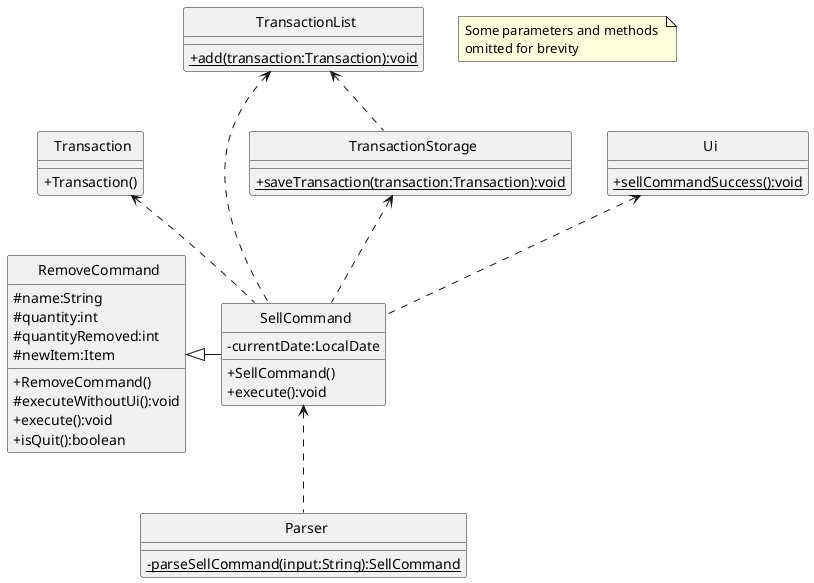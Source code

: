 @startuml
'https://plantuml.com/class-diagram
skinparam classAttributeIconSize 0
skinparam CircledCharacterFontSize 0
skinparam CircledCharacterRadius 0

class RemoveCommand
class SellCommand
class Parser
class Transaction
class TransactionList
class TransactionStorage
class Ui

RemoveCommand <|- SellCommand
Transaction <.. SellCommand
Ui <.. SellCommand
TransactionList <.. SellCommand
SellCommand <.. Parser
TransactionStorage <.. SellCommand
TransactionList <.. TransactionStorage

class RemoveCommand {
    #name:String
    #quantity:int
    #quantityRemoved:int
    #newItem:Item
    +RemoveCommand()
    #executeWithoutUi():void
    +execute():void
    +isQuit():boolean
}

class SellCommand {
    -currentDate:LocalDate
    +SellCommand()
    +execute():void
}

class Transaction {
    +Transaction()
}

class TransactionList {
    {static}+add(transaction:Transaction):void
}

class Ui {
    {static}+sellCommandSuccess():void
}

class Parser {
    {static}-parseSellCommand(input:String):SellCommand
}

class TransactionStorage {
    {static}+saveTransaction(transaction:Transaction):void
}

note "Some parameters and methods \nomitted for brevity" as n1

@enduml

@startuml
hide footbox
participant "SuperTracker" as SuperTracker <<class>> #f5e3a9
participant ":SellCommand" as SellCommand #cbf7f4
participant "TransactionStorage" as TransactionStorage <<class>> #bcf7cf
participant "TransactionList" as TransactionList <<class>> #d5eac2
participant "Ui" as Ui <<class>> #e5c2ea
participant ":Transaction" as Transaction #fbffb2

SuperTracker -> SellCommand : execute()
activate SellCommand #cbf7f4

ref over SellCommand : execute remove command without Ui

SellCommand -> Transaction ** : new Transaction(parameters omitted for brevity)
activate Transaction #fbffb2
Transaction --> SellCommand : transaction:Transaction
deactivate Transaction

opt quantityRemoved > 0

SellCommand -> TransactionList : add(transaction:Transaction)
activate TransactionList #d5eac2
TransactionList --> SellCommand
deactivate TransactionList

SellCommand -> TransactionStorage : saveTransaction(transaction:Transaction)
activate TransactionStorage #bcf7cf
TransactionStorage --> SellCommand
deactivate TransactionStorage

end

SellCommand -> Ui : sellCommandSuccess(newItem:Item, transaction:Transaction)
activate Ui #e5c2ea
Ui --> SellCommand
deactivate Ui

SellCommand --> SuperTracker
deactivate SellCommand
@enduml